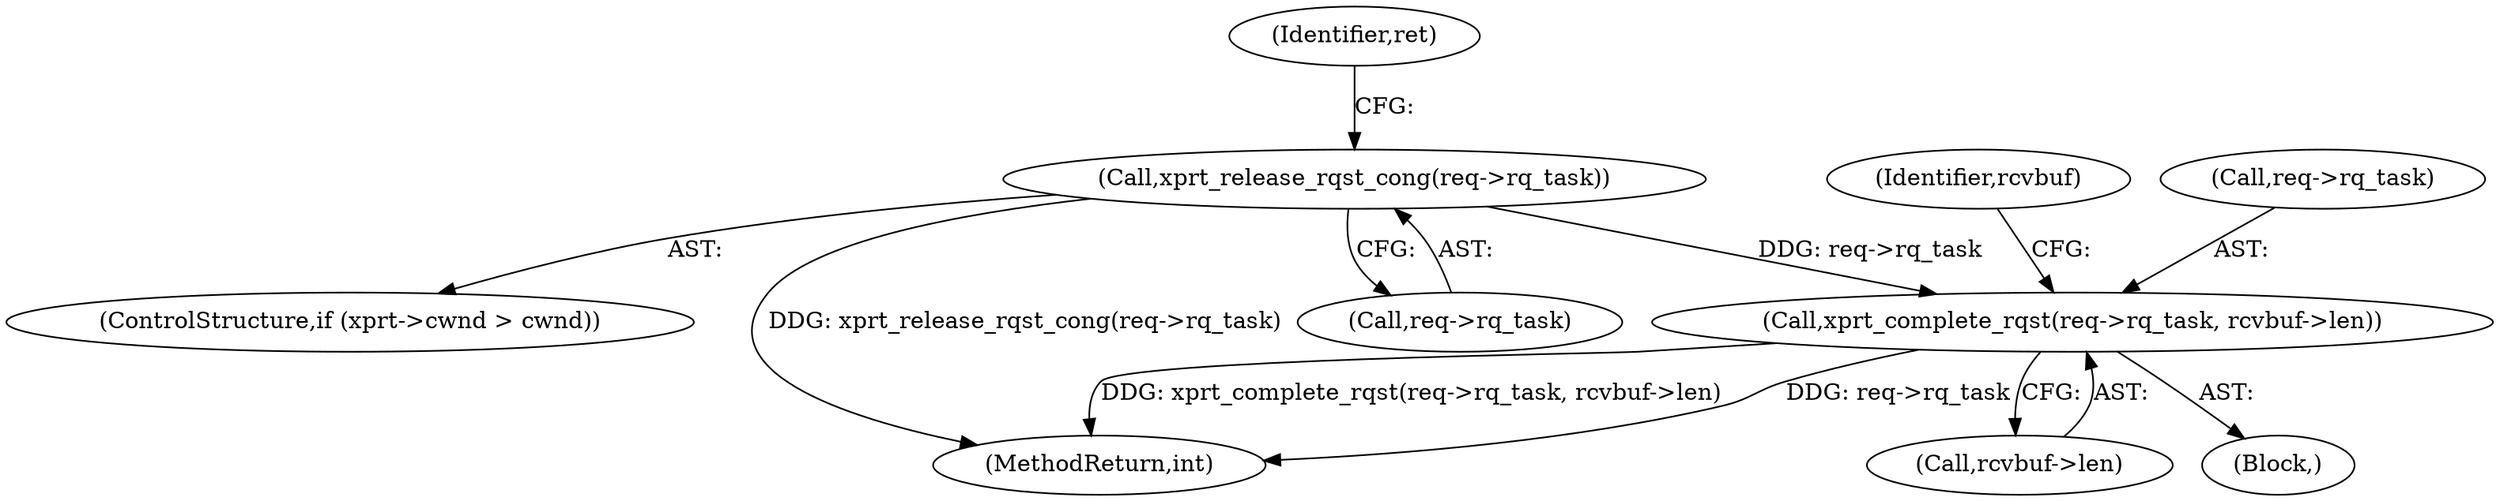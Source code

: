 digraph "0_linux_c70422f760c120480fee4de6c38804c72aa26bc1_23@pointer" {
"1000278" [label="(Call,xprt_complete_rqst(req->rq_task, rcvbuf->len))"];
"1000271" [label="(Call,xprt_release_rqst_cong(req->rq_task))"];
"1000272" [label="(Call,req->rq_task)"];
"1000105" [label="(Block,)"];
"1000278" [label="(Call,xprt_complete_rqst(req->rq_task, rcvbuf->len))"];
"1000265" [label="(ControlStructure,if (xprt->cwnd > cwnd))"];
"1000287" [label="(Identifier,rcvbuf)"];
"1000314" [label="(MethodReturn,int)"];
"1000271" [label="(Call,xprt_release_rqst_cong(req->rq_task))"];
"1000276" [label="(Identifier,ret)"];
"1000282" [label="(Call,rcvbuf->len)"];
"1000279" [label="(Call,req->rq_task)"];
"1000278" -> "1000105"  [label="AST: "];
"1000278" -> "1000282"  [label="CFG: "];
"1000279" -> "1000278"  [label="AST: "];
"1000282" -> "1000278"  [label="AST: "];
"1000287" -> "1000278"  [label="CFG: "];
"1000278" -> "1000314"  [label="DDG: xprt_complete_rqst(req->rq_task, rcvbuf->len)"];
"1000278" -> "1000314"  [label="DDG: req->rq_task"];
"1000271" -> "1000278"  [label="DDG: req->rq_task"];
"1000271" -> "1000265"  [label="AST: "];
"1000271" -> "1000272"  [label="CFG: "];
"1000272" -> "1000271"  [label="AST: "];
"1000276" -> "1000271"  [label="CFG: "];
"1000271" -> "1000314"  [label="DDG: xprt_release_rqst_cong(req->rq_task)"];
}
